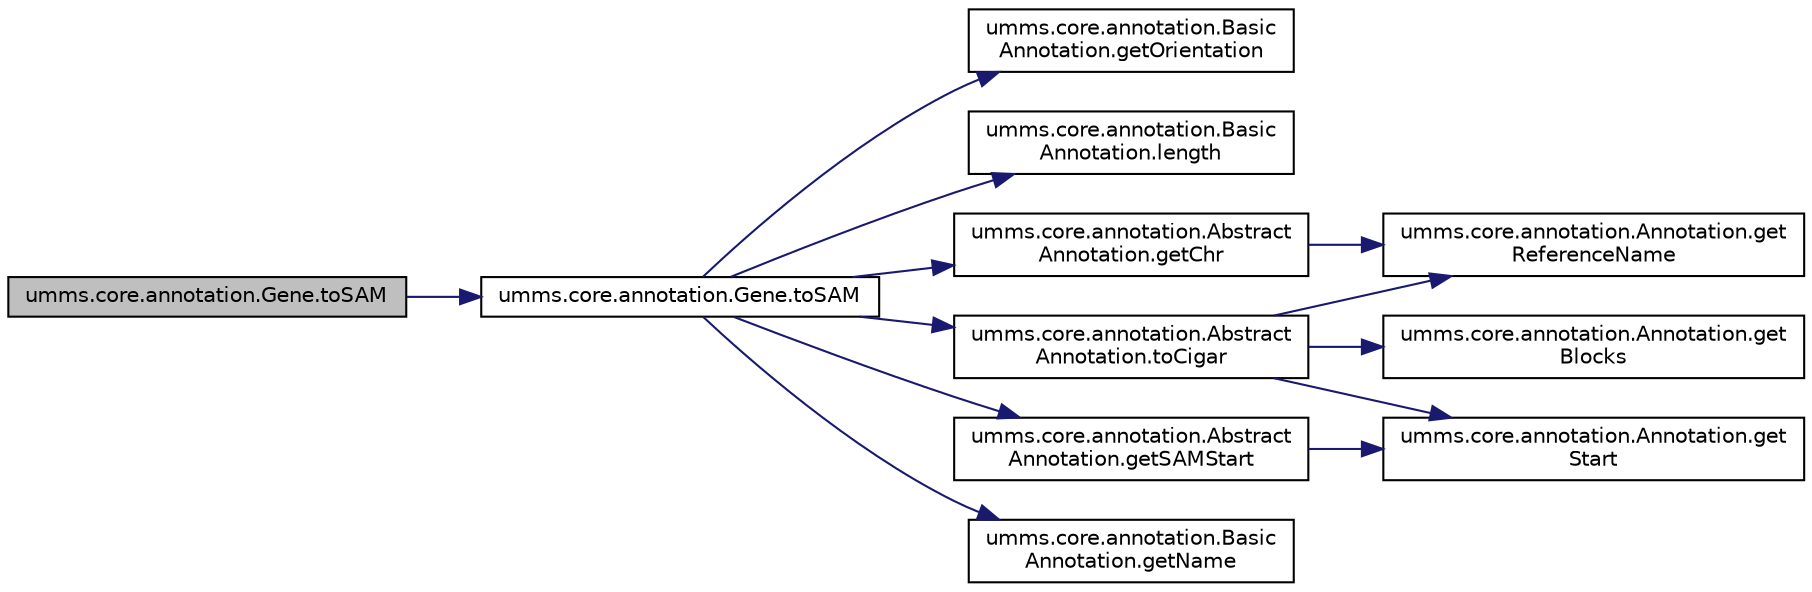 digraph "umms.core.annotation.Gene.toSAM"
{
  edge [fontname="Helvetica",fontsize="10",labelfontname="Helvetica",labelfontsize="10"];
  node [fontname="Helvetica",fontsize="10",shape=record];
  rankdir="LR";
  Node1 [label="umms.core.annotation.Gene.toSAM",height=0.2,width=0.4,color="black", fillcolor="grey75", style="filled" fontcolor="black"];
  Node1 -> Node2 [color="midnightblue",fontsize="10",style="solid",fontname="Helvetica"];
  Node2 [label="umms.core.annotation.Gene.toSAM",height=0.2,width=0.4,color="black", fillcolor="white", style="filled",URL="$classumms_1_1core_1_1annotation_1_1_gene.html#a7111a9fa6fe68ef711f3ffaee4950f82"];
  Node2 -> Node3 [color="midnightblue",fontsize="10",style="solid",fontname="Helvetica"];
  Node3 [label="umms.core.annotation.Basic\lAnnotation.getOrientation",height=0.2,width=0.4,color="black", fillcolor="white", style="filled",URL="$classumms_1_1core_1_1annotation_1_1_basic_annotation.html#aa5ccd2fae3fd4bd937ba202512db8030"];
  Node2 -> Node4 [color="midnightblue",fontsize="10",style="solid",fontname="Helvetica"];
  Node4 [label="umms.core.annotation.Basic\lAnnotation.length",height=0.2,width=0.4,color="black", fillcolor="white", style="filled",URL="$classumms_1_1core_1_1annotation_1_1_basic_annotation.html#a7cdf318c0a172123e809e40248b03af4"];
  Node2 -> Node5 [color="midnightblue",fontsize="10",style="solid",fontname="Helvetica"];
  Node5 [label="umms.core.annotation.Abstract\lAnnotation.toCigar",height=0.2,width=0.4,color="black", fillcolor="white", style="filled",URL="$classumms_1_1core_1_1annotation_1_1_abstract_annotation.html#a090108988c21b7cc0be0664d2bd2e32a"];
  Node5 -> Node6 [color="midnightblue",fontsize="10",style="solid",fontname="Helvetica"];
  Node6 [label="umms.core.annotation.Annotation.get\lBlocks",height=0.2,width=0.4,color="black", fillcolor="white", style="filled",URL="$interfaceumms_1_1core_1_1annotation_1_1_annotation.html#a1fc089c9a77adad8c174d36bf2452489"];
  Node5 -> Node7 [color="midnightblue",fontsize="10",style="solid",fontname="Helvetica"];
  Node7 [label="umms.core.annotation.Annotation.get\lReferenceName",height=0.2,width=0.4,color="black", fillcolor="white", style="filled",URL="$interfaceumms_1_1core_1_1annotation_1_1_annotation.html#a2dd53f6e6ab4a573c0e93ef42e223b93"];
  Node5 -> Node8 [color="midnightblue",fontsize="10",style="solid",fontname="Helvetica"];
  Node8 [label="umms.core.annotation.Annotation.get\lStart",height=0.2,width=0.4,color="black", fillcolor="white", style="filled",URL="$interfaceumms_1_1core_1_1annotation_1_1_annotation.html#a4fc0345d5a95dfb0bfd018cc0d9d400f"];
  Node2 -> Node9 [color="midnightblue",fontsize="10",style="solid",fontname="Helvetica"];
  Node9 [label="umms.core.annotation.Basic\lAnnotation.getName",height=0.2,width=0.4,color="black", fillcolor="white", style="filled",URL="$classumms_1_1core_1_1annotation_1_1_basic_annotation.html#a75317ca06eb03c9e96cf18862e652c35"];
  Node2 -> Node10 [color="midnightblue",fontsize="10",style="solid",fontname="Helvetica"];
  Node10 [label="umms.core.annotation.Abstract\lAnnotation.getChr",height=0.2,width=0.4,color="black", fillcolor="white", style="filled",URL="$classumms_1_1core_1_1annotation_1_1_abstract_annotation.html#abe1735bf83ddb3aae45c734149c50eb1"];
  Node10 -> Node7 [color="midnightblue",fontsize="10",style="solid",fontname="Helvetica"];
  Node2 -> Node11 [color="midnightblue",fontsize="10",style="solid",fontname="Helvetica"];
  Node11 [label="umms.core.annotation.Abstract\lAnnotation.getSAMStart",height=0.2,width=0.4,color="black", fillcolor="white", style="filled",URL="$classumms_1_1core_1_1annotation_1_1_abstract_annotation.html#a282494d138b1c62cc03b6202d1ddddef"];
  Node11 -> Node8 [color="midnightblue",fontsize="10",style="solid",fontname="Helvetica"];
}
